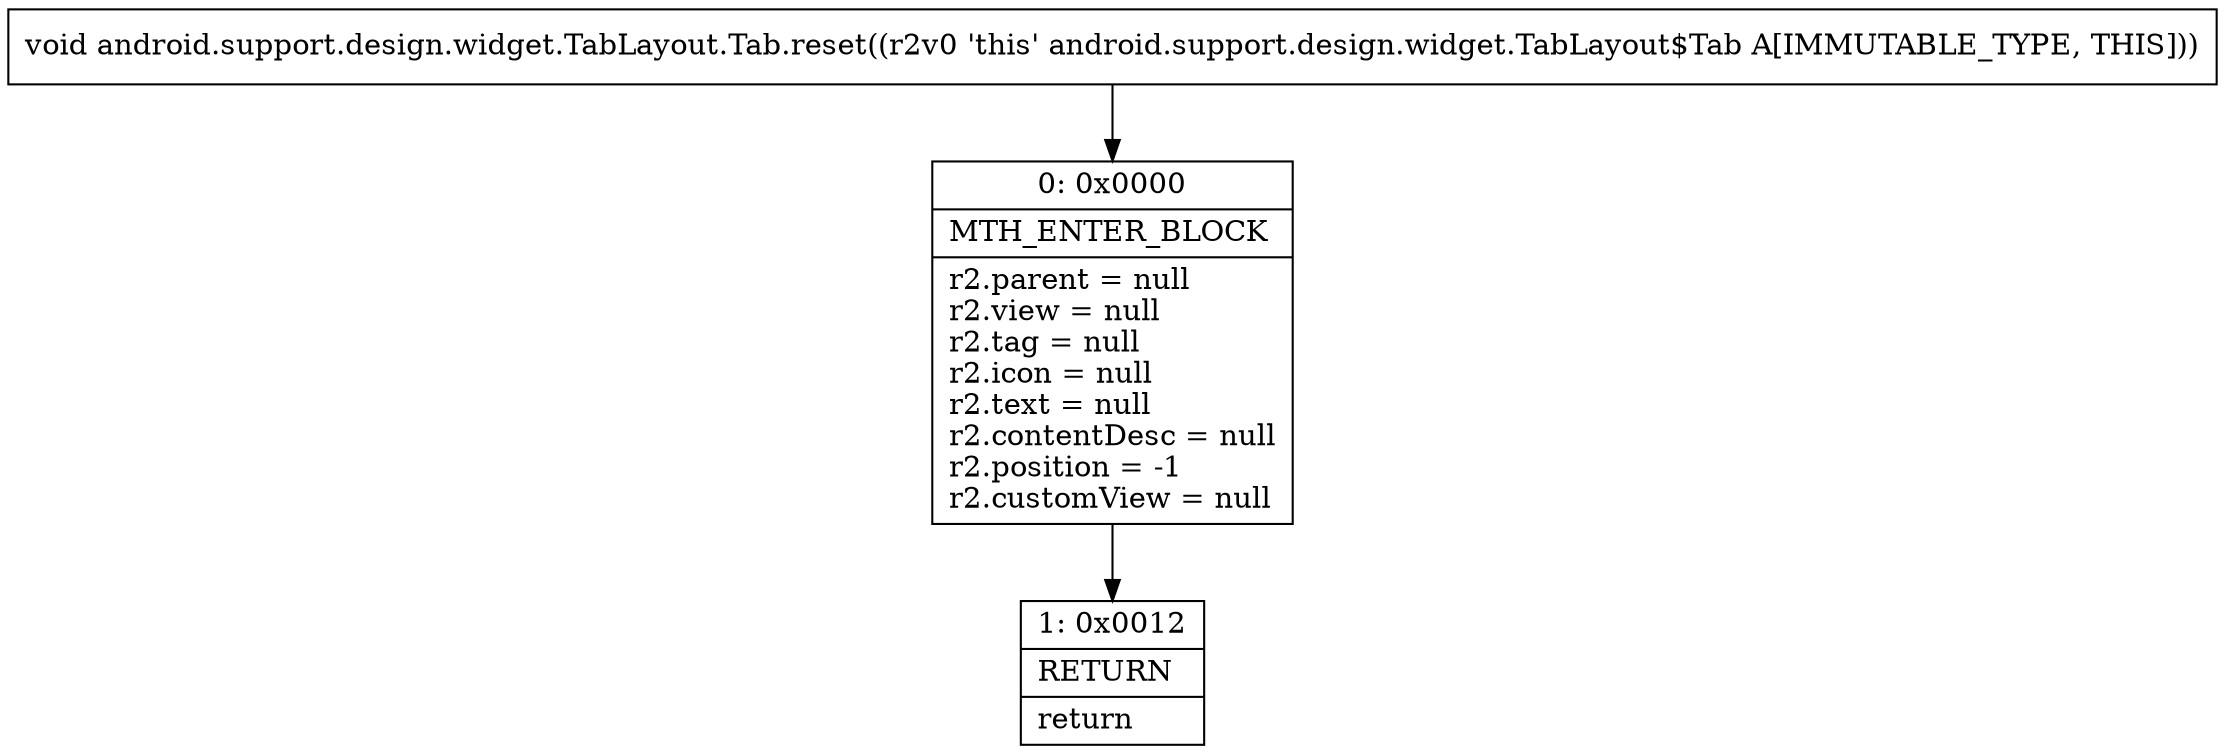digraph "CFG forandroid.support.design.widget.TabLayout.Tab.reset()V" {
Node_0 [shape=record,label="{0\:\ 0x0000|MTH_ENTER_BLOCK\l|r2.parent = null\lr2.view = null\lr2.tag = null\lr2.icon = null\lr2.text = null\lr2.contentDesc = null\lr2.position = \-1\lr2.customView = null\l}"];
Node_1 [shape=record,label="{1\:\ 0x0012|RETURN\l|return\l}"];
MethodNode[shape=record,label="{void android.support.design.widget.TabLayout.Tab.reset((r2v0 'this' android.support.design.widget.TabLayout$Tab A[IMMUTABLE_TYPE, THIS])) }"];
MethodNode -> Node_0;
Node_0 -> Node_1;
}

